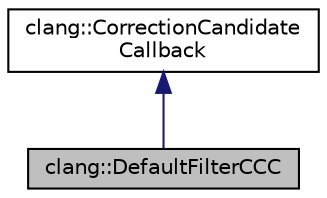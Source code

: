 digraph "clang::DefaultFilterCCC"
{
 // LATEX_PDF_SIZE
  bgcolor="transparent";
  edge [fontname="Helvetica",fontsize="10",labelfontname="Helvetica",labelfontsize="10"];
  node [fontname="Helvetica",fontsize="10",shape=record];
  Node1 [label="clang::DefaultFilterCCC",height=0.2,width=0.4,color="black", fillcolor="grey75", style="filled", fontcolor="black",tooltip=" "];
  Node2 -> Node1 [dir="back",color="midnightblue",fontsize="10",style="solid",fontname="Helvetica"];
  Node2 [label="clang::CorrectionCandidate\lCallback",height=0.2,width=0.4,color="black",URL="$classclang_1_1CorrectionCandidateCallback.html",tooltip="Base class for callback objects used by Sema::CorrectTypo to check the validity of a potential typo c..."];
}
